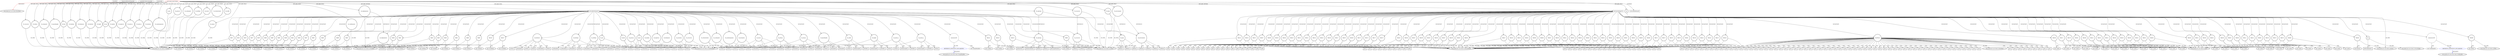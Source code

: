 digraph {
baseInfo[graphId=4504,category="extension_graph",isAnonymous=false,possibleRelation=true]
frameworkRelatedTypesInfo[0="com.google.gwt.core.client.EntryPoint"]
possibleCollaborationsInfo[0="4504~CLIENT_METHOD_DECLARATION-INSTANTIATION-~com.google.gwt.core.client.EntryPoint ~com.google.gwt.event.dom.client.ClickHandler ~false~true",1="4504~CLIENT_METHOD_DECLARATION-INSTANTIATION-~com.google.gwt.core.client.EntryPoint ~com.google.gwt.event.dom.client.ChangeHandler ~false~true"]
locationInfo[projectName="spydon-esiade",filePath="/spydon-esiade/esiade-master/src/net/esiade/client/Esiade.java",contextSignature="Esiade",graphId="4504"]
0[label="net.esiade.client.Esiade",vertexType="ROOT_CLIENT_CLASS_DECLARATION",isFrameworkType=false,color=red]
1[label="com.google.gwt.core.client.EntryPoint",vertexType="FRAMEWORK_INTERFACE_TYPE",isFrameworkType=true,peripheries=2]
2[label="cb_trighypermut",vertexType="FIELD_DECLARATION",isFrameworkType=true,peripheries=2,shape=circle]
3[label="com.google.gwt.user.client.ui.CheckBox",vertexType="FRAMEWORK_CLASS_TYPE",isFrameworkType=true,peripheries=2]
4[label="cb_visiblematrix",vertexType="FIELD_DECLARATION",isFrameworkType=true,peripheries=2,shape=circle]
6[label="lb_crossover",vertexType="FIELD_DECLARATION",isFrameworkType=true,peripheries=2,shape=circle]
7[label="com.google.gwt.user.client.ui.ListBox",vertexType="FRAMEWORK_CLASS_TYPE",isFrameworkType=true,peripheries=2]
8[label="lb_environment",vertexType="FIELD_DECLARATION",isFrameworkType=true,peripheries=2,shape=circle]
10[label="lb_itype",vertexType="FIELD_DECLARATION",isFrameworkType=true,peripheries=2,shape=circle]
12[label="lb_reprtype",vertexType="FIELD_DECLARATION",isFrameworkType=true,peripheries=2,shape=circle]
14[label="run",vertexType="FIELD_DECLARATION",isFrameworkType=true,peripheries=2,shape=circle]
15[label="com.google.gwt.user.client.ui.Button",vertexType="FRAMEWORK_CLASS_TYPE",isFrameworkType=true,peripheries=2]
16[label="tb_chance",vertexType="FIELD_DECLARATION",isFrameworkType=true,peripheries=2,shape=circle]
17[label="com.google.gwt.user.client.ui.TextBox",vertexType="FRAMEWORK_CLASS_TYPE",isFrameworkType=true,peripheries=2]
18[label="tb_crossover",vertexType="FIELD_DECLARATION",isFrameworkType=true,peripheries=2,shape=circle]
20[label="tb_elitism",vertexType="FIELD_DECLARATION",isFrameworkType=true,peripheries=2,shape=circle]
22[label="tb_envepochs",vertexType="FIELD_DECLARATION",isFrameworkType=true,peripheries=2,shape=circle]
24[label="tb_epochlength",vertexType="FIELD_DECLARATION",isFrameworkType=true,peripheries=2,shape=circle]
26[label="tb_food",vertexType="FIELD_DECLARATION",isFrameworkType=true,peripheries=2,shape=circle]
28[label="tb_foodrepr",vertexType="FIELD_DECLARATION",isFrameworkType=true,peripheries=2,shape=circle]
30[label="tb_foodspawn",vertexType="FIELD_DECLARATION",isFrameworkType=true,peripheries=2,shape=circle]
32[label="tb_foodstart",vertexType="FIELD_DECLARATION",isFrameworkType=true,peripheries=2,shape=circle]
34[label="tb_height",vertexType="FIELD_DECLARATION",isFrameworkType=true,peripheries=2,shape=circle]
36[label="tb_ind",vertexType="FIELD_DECLARATION",isFrameworkType=true,peripheries=2,shape=circle]
38[label="tb_lambda",vertexType="FIELD_DECLARATION",isFrameworkType=true,peripheries=2,shape=circle]
40[label="tb_maptrust",vertexType="FIELD_DECLARATION",isFrameworkType=true,peripheries=2,shape=circle]
42[label="tb_matrix_x",vertexType="FIELD_DECLARATION",isFrameworkType=true,peripheries=2,shape=circle]
44[label="tb_matrix_y",vertexType="FIELD_DECLARATION",isFrameworkType=true,peripheries=2,shape=circle]
46[label="tb_mutation",vertexType="FIELD_DECLARATION",isFrameworkType=true,peripheries=2,shape=circle]
48[label="tb_numImmigrants",vertexType="FIELD_DECLARATION",isFrameworkType=true,peripheries=2,shape=circle]
50[label="tb_obs",vertexType="FIELD_DECLARATION",isFrameworkType=true,peripheries=2,shape=circle]
52[label="tb_poisson",vertexType="FIELD_DECLARATION",isFrameworkType=true,peripheries=2,shape=circle]
54[label="tb_scalespeed",vertexType="FIELD_DECLARATION",isFrameworkType=true,peripheries=2,shape=circle]
56[label="tb_selfrepr",vertexType="FIELD_DECLARATION",isFrameworkType=true,peripheries=2,shape=circle]
58[label="tb_starve",vertexType="FIELD_DECLARATION",isFrameworkType=true,peripheries=2,shape=circle]
60[label="tb_velocitycheck",vertexType="FIELD_DECLARATION",isFrameworkType=true,peripheries=2,shape=circle]
62[label="tb_width",vertexType="FIELD_DECLARATION",isFrameworkType=true,peripheries=2,shape=circle]
64[label="void onModuleLoad()",vertexType="OVERRIDING_METHOD_DECLARATION",isFrameworkType=false,shape=box]
178[label="void makeSettingsUI()",vertexType="CLIENT_METHOD_DECLARATION",isFrameworkType=false,shape=box]
180[label="VAR37",vertexType="VARIABLE_EXPRESION",isFrameworkType=true,peripheries=2,shape=circle]
179[label="new TextBox()",vertexType="CONSTRUCTOR_CALL",isFrameworkType=true,peripheries=2]
182[label="tb_ind",vertexType="VARIABLE_EXPRESION",isFrameworkType=true,peripheries=2,shape=circle]
184[label="com.google.gwt.user.client.ui.ValueBoxBase",vertexType="FRAMEWORK_CLASS_TYPE",isFrameworkType=true,peripheries=2]
183[label="setText()",vertexType="INSIDE_CALL",isFrameworkType=true,peripheries=2,shape=box]
186[label="VAR39",vertexType="VARIABLE_EXPRESION",isFrameworkType=true,peripheries=2,shape=circle]
185[label="new TextBox()",vertexType="CONSTRUCTOR_CALL",isFrameworkType=true,peripheries=2]
188[label="tb_food",vertexType="VARIABLE_EXPRESION",isFrameworkType=true,peripheries=2,shape=circle]
189[label="setText()",vertexType="INSIDE_CALL",isFrameworkType=true,peripheries=2,shape=box]
192[label="VAR41",vertexType="VARIABLE_EXPRESION",isFrameworkType=true,peripheries=2,shape=circle]
191[label="new TextBox()",vertexType="CONSTRUCTOR_CALL",isFrameworkType=true,peripheries=2]
194[label="tb_poisson",vertexType="VARIABLE_EXPRESION",isFrameworkType=true,peripheries=2,shape=circle]
195[label="setText()",vertexType="INSIDE_CALL",isFrameworkType=true,peripheries=2,shape=box]
198[label="VAR43",vertexType="VARIABLE_EXPRESION",isFrameworkType=true,peripheries=2,shape=circle]
197[label="new TextBox()",vertexType="CONSTRUCTOR_CALL",isFrameworkType=true,peripheries=2]
200[label="tb_lambda",vertexType="VARIABLE_EXPRESION",isFrameworkType=true,peripheries=2,shape=circle]
201[label="setText()",vertexType="INSIDE_CALL",isFrameworkType=true,peripheries=2,shape=box]
204[label="VAR45",vertexType="VARIABLE_EXPRESION",isFrameworkType=true,peripheries=2,shape=circle]
203[label="new TextBox()",vertexType="CONSTRUCTOR_CALL",isFrameworkType=true,peripheries=2]
206[label="tb_foodspawn",vertexType="VARIABLE_EXPRESION",isFrameworkType=true,peripheries=2,shape=circle]
207[label="setText()",vertexType="INSIDE_CALL",isFrameworkType=true,peripheries=2,shape=box]
210[label="VAR47",vertexType="VARIABLE_EXPRESION",isFrameworkType=true,peripheries=2,shape=circle]
209[label="new TextBox()",vertexType="CONSTRUCTOR_CALL",isFrameworkType=true,peripheries=2]
212[label="tb_foodstart",vertexType="VARIABLE_EXPRESION",isFrameworkType=true,peripheries=2,shape=circle]
213[label="setText()",vertexType="INSIDE_CALL",isFrameworkType=true,peripheries=2,shape=box]
216[label="VAR49",vertexType="VARIABLE_EXPRESION",isFrameworkType=true,peripheries=2,shape=circle]
215[label="new TextBox()",vertexType="CONSTRUCTOR_CALL",isFrameworkType=true,peripheries=2]
218[label="tb_foodrepr",vertexType="VARIABLE_EXPRESION",isFrameworkType=true,peripheries=2,shape=circle]
219[label="setText()",vertexType="INSIDE_CALL",isFrameworkType=true,peripheries=2,shape=box]
222[label="VAR51",vertexType="VARIABLE_EXPRESION",isFrameworkType=true,peripheries=2,shape=circle]
221[label="new TextBox()",vertexType="CONSTRUCTOR_CALL",isFrameworkType=true,peripheries=2]
224[label="tb_selfrepr",vertexType="VARIABLE_EXPRESION",isFrameworkType=true,peripheries=2,shape=circle]
225[label="setText()",vertexType="INSIDE_CALL",isFrameworkType=true,peripheries=2,shape=box]
228[label="VAR53",vertexType="VARIABLE_EXPRESION",isFrameworkType=true,peripheries=2,shape=circle]
227[label="new TextBox()",vertexType="CONSTRUCTOR_CALL",isFrameworkType=true,peripheries=2]
230[label="tb_obs",vertexType="VARIABLE_EXPRESION",isFrameworkType=true,peripheries=2,shape=circle]
231[label="setText()",vertexType="INSIDE_CALL",isFrameworkType=true,peripheries=2,shape=box]
234[label="setReadOnly()",vertexType="INSIDE_CALL",isFrameworkType=true,peripheries=2,shape=box]
236[label="setEnabled()",vertexType="INSIDE_CALL",isFrameworkType=true,peripheries=2,shape=box]
238[label="VAR57",vertexType="VARIABLE_EXPRESION",isFrameworkType=true,peripheries=2,shape=circle]
237[label="new TextBox()",vertexType="CONSTRUCTOR_CALL",isFrameworkType=true,peripheries=2]
240[label="tb_mutation",vertexType="VARIABLE_EXPRESION",isFrameworkType=true,peripheries=2,shape=circle]
241[label="setText()",vertexType="INSIDE_CALL",isFrameworkType=true,peripheries=2,shape=box]
244[label="VAR59",vertexType="VARIABLE_EXPRESION",isFrameworkType=true,peripheries=2,shape=circle]
243[label="new TextBox()",vertexType="CONSTRUCTOR_CALL",isFrameworkType=true,peripheries=2]
246[label="tb_crossover",vertexType="VARIABLE_EXPRESION",isFrameworkType=true,peripheries=2,shape=circle]
247[label="setText()",vertexType="INSIDE_CALL",isFrameworkType=true,peripheries=2,shape=box]
250[label="VAR61",vertexType="VARIABLE_EXPRESION",isFrameworkType=true,peripheries=2,shape=circle]
249[label="new TextBox()",vertexType="CONSTRUCTOR_CALL",isFrameworkType=true,peripheries=2]
252[label="tb_maptrust",vertexType="VARIABLE_EXPRESION",isFrameworkType=true,peripheries=2,shape=circle]
253[label="setText()",vertexType="INSIDE_CALL",isFrameworkType=true,peripheries=2,shape=box]
256[label="VAR63",vertexType="VARIABLE_EXPRESION",isFrameworkType=true,peripheries=2,shape=circle]
255[label="new TextBox()",vertexType="CONSTRUCTOR_CALL",isFrameworkType=true,peripheries=2]
258[label="tb_velocitycheck",vertexType="VARIABLE_EXPRESION",isFrameworkType=true,peripheries=2,shape=circle]
259[label="setText()",vertexType="INSIDE_CALL",isFrameworkType=true,peripheries=2,shape=box]
262[label="VAR65",vertexType="VARIABLE_EXPRESION",isFrameworkType=true,peripheries=2,shape=circle]
261[label="new TextBox()",vertexType="CONSTRUCTOR_CALL",isFrameworkType=true,peripheries=2]
264[label="tb_scalespeed",vertexType="VARIABLE_EXPRESION",isFrameworkType=true,peripheries=2,shape=circle]
265[label="setText()",vertexType="INSIDE_CALL",isFrameworkType=true,peripheries=2,shape=box]
268[label="VAR67",vertexType="VARIABLE_EXPRESION",isFrameworkType=true,peripheries=2,shape=circle]
267[label="new TextBox()",vertexType="CONSTRUCTOR_CALL",isFrameworkType=true,peripheries=2]
270[label="tb_starve",vertexType="VARIABLE_EXPRESION",isFrameworkType=true,peripheries=2,shape=circle]
271[label="setText()",vertexType="INSIDE_CALL",isFrameworkType=true,peripheries=2,shape=box]
274[label="VAR69",vertexType="VARIABLE_EXPRESION",isFrameworkType=true,peripheries=2,shape=circle]
273[label="new TextBox()",vertexType="CONSTRUCTOR_CALL",isFrameworkType=true,peripheries=2]
276[label="tb_elitism",vertexType="VARIABLE_EXPRESION",isFrameworkType=true,peripheries=2,shape=circle]
277[label="setText()",vertexType="INSIDE_CALL",isFrameworkType=true,peripheries=2,shape=box]
280[label="VAR71",vertexType="VARIABLE_EXPRESION",isFrameworkType=true,peripheries=2,shape=circle]
279[label="new TextBox()",vertexType="CONSTRUCTOR_CALL",isFrameworkType=true,peripheries=2]
282[label="tb_chance",vertexType="VARIABLE_EXPRESION",isFrameworkType=true,peripheries=2,shape=circle]
283[label="setText()",vertexType="INSIDE_CALL",isFrameworkType=true,peripheries=2,shape=box]
286[label="VAR73",vertexType="VARIABLE_EXPRESION",isFrameworkType=true,peripheries=2,shape=circle]
285[label="new TextBox()",vertexType="CONSTRUCTOR_CALL",isFrameworkType=true,peripheries=2]
288[label="tb_epochlength",vertexType="VARIABLE_EXPRESION",isFrameworkType=true,peripheries=2,shape=circle]
289[label="setText()",vertexType="INSIDE_CALL",isFrameworkType=true,peripheries=2,shape=box]
292[label="VAR75",vertexType="VARIABLE_EXPRESION",isFrameworkType=true,peripheries=2,shape=circle]
291[label="new TextBox()",vertexType="CONSTRUCTOR_CALL",isFrameworkType=true,peripheries=2]
294[label="tb_numImmigrants",vertexType="VARIABLE_EXPRESION",isFrameworkType=true,peripheries=2,shape=circle]
295[label="setText()",vertexType="INSIDE_CALL",isFrameworkType=true,peripheries=2,shape=box]
298[label="VAR77",vertexType="VARIABLE_EXPRESION",isFrameworkType=true,peripheries=2,shape=circle]
297[label="new TextBox()",vertexType="CONSTRUCTOR_CALL",isFrameworkType=true,peripheries=2]
300[label="tb_envepochs",vertexType="VARIABLE_EXPRESION",isFrameworkType=true,peripheries=2,shape=circle]
301[label="setText()",vertexType="INSIDE_CALL",isFrameworkType=true,peripheries=2,shape=box]
304[label="VAR79",vertexType="VARIABLE_EXPRESION",isFrameworkType=true,peripheries=2,shape=circle]
303[label="new TextBox()",vertexType="CONSTRUCTOR_CALL",isFrameworkType=true,peripheries=2]
306[label="tb_width",vertexType="VARIABLE_EXPRESION",isFrameworkType=true,peripheries=2,shape=circle]
307[label="setText()",vertexType="INSIDE_CALL",isFrameworkType=true,peripheries=2,shape=box]
310[label="setMaxLength()",vertexType="INSIDE_CALL",isFrameworkType=true,peripheries=2,shape=box]
312[label="setWidth()",vertexType="INSIDE_CALL",isFrameworkType=true,peripheries=2,shape=box]
314[label="VAR83",vertexType="VARIABLE_EXPRESION",isFrameworkType=true,peripheries=2,shape=circle]
313[label="new TextBox()",vertexType="CONSTRUCTOR_CALL",isFrameworkType=true,peripheries=2]
316[label="tb_height",vertexType="VARIABLE_EXPRESION",isFrameworkType=true,peripheries=2,shape=circle]
317[label="setText()",vertexType="INSIDE_CALL",isFrameworkType=true,peripheries=2,shape=box]
320[label="setMaxLength()",vertexType="INSIDE_CALL",isFrameworkType=true,peripheries=2,shape=box]
322[label="setWidth()",vertexType="INSIDE_CALL",isFrameworkType=true,peripheries=2,shape=box]
324[label="VAR87",vertexType="VARIABLE_EXPRESION",isFrameworkType=true,peripheries=2,shape=circle]
323[label="new TextBox()",vertexType="CONSTRUCTOR_CALL",isFrameworkType=true,peripheries=2]
326[label="tb_matrix_x",vertexType="VARIABLE_EXPRESION",isFrameworkType=true,peripheries=2,shape=circle]
327[label="setText()",vertexType="INSIDE_CALL",isFrameworkType=true,peripheries=2,shape=box]
330[label="setMaxLength()",vertexType="INSIDE_CALL",isFrameworkType=true,peripheries=2,shape=box]
332[label="setWidth()",vertexType="INSIDE_CALL",isFrameworkType=true,peripheries=2,shape=box]
334[label="VAR91",vertexType="VARIABLE_EXPRESION",isFrameworkType=true,peripheries=2,shape=circle]
333[label="new TextBox()",vertexType="CONSTRUCTOR_CALL",isFrameworkType=true,peripheries=2]
336[label="tb_matrix_y",vertexType="VARIABLE_EXPRESION",isFrameworkType=true,peripheries=2,shape=circle]
337[label="setText()",vertexType="INSIDE_CALL",isFrameworkType=true,peripheries=2,shape=box]
340[label="setMaxLength()",vertexType="INSIDE_CALL",isFrameworkType=true,peripheries=2,shape=box]
342[label="setWidth()",vertexType="INSIDE_CALL",isFrameworkType=true,peripheries=2,shape=box]
344[label="VAR95",vertexType="VARIABLE_EXPRESION",isFrameworkType=true,peripheries=2,shape=circle]
343[label="new ListBox()",vertexType="CONSTRUCTOR_CALL",isFrameworkType=true,peripheries=2]
346[label="lb_reprtype",vertexType="VARIABLE_EXPRESION",isFrameworkType=true,peripheries=2,shape=circle]
347[label="addItem()",vertexType="INSIDE_CALL",isFrameworkType=true,peripheries=2,shape=box]
350[label="addItem()",vertexType="INSIDE_CALL",isFrameworkType=true,peripheries=2,shape=box]
352[label="addChangeHandler()",vertexType="INSIDE_CALL",isFrameworkType=true,peripheries=2,shape=box]
354[label="anonymous99",vertexType="VARIABLE_EXPRESION",isFrameworkType=false,shape=circle]
355[label="REFERENCE_ANONYMOUS_DECLARATION",vertexType="REFERENCE_ANONYMOUS_DECLARATION",isFrameworkType=false,color=blue]
356[label="com.google.gwt.event.dom.client.ChangeHandler",vertexType="FRAMEWORK_INTERFACE_TYPE",isFrameworkType=true,peripheries=2]
353[label="new ChangeHandler()",vertexType="CONSTRUCTOR_CALL",isFrameworkType=false]
358[label="getItemText()",vertexType="INSIDE_CALL",isFrameworkType=true,peripheries=2,shape=box]
360[label="getSelectedIndex()",vertexType="INSIDE_CALL",isFrameworkType=true,peripheries=2,shape=box]
362[label="setEnabled()",vertexType="INSIDE_CALL",isFrameworkType=true,peripheries=2,shape=box]
364[label="setEnabled()",vertexType="INSIDE_CALL",isFrameworkType=true,peripheries=2,shape=box]
366[label="setEnabled()",vertexType="INSIDE_CALL",isFrameworkType=true,peripheries=2,shape=box]
368[label="setEnabled()",vertexType="INSIDE_CALL",isFrameworkType=true,peripheries=2,shape=box]
369[label="cb_trighypermut",vertexType="VARIABLE_EXPRESION",isFrameworkType=true,peripheries=2,shape=circle]
370[label="setEnabled()",vertexType="INSIDE_CALL",isFrameworkType=true,peripheries=2,shape=box]
373[label="setText()",vertexType="INSIDE_CALL",isFrameworkType=true,peripheries=2,shape=box]
375[label="setEnabled()",vertexType="INSIDE_CALL",isFrameworkType=true,peripheries=2,shape=box]
377[label="setEnabled()",vertexType="INSIDE_CALL",isFrameworkType=true,peripheries=2,shape=box]
379[label="setEnabled()",vertexType="INSIDE_CALL",isFrameworkType=true,peripheries=2,shape=box]
381[label="setEnabled()",vertexType="INSIDE_CALL",isFrameworkType=true,peripheries=2,shape=box]
383[label="setEnabled()",vertexType="INSIDE_CALL",isFrameworkType=true,peripheries=2,shape=box]
385[label="setEnabled()",vertexType="INSIDE_CALL",isFrameworkType=true,peripheries=2,shape=box]
387[label="setEnabled()",vertexType="INSIDE_CALL",isFrameworkType=true,peripheries=2,shape=box]
389[label="setEnabled()",vertexType="INSIDE_CALL",isFrameworkType=true,peripheries=2,shape=box]
391[label="setEnabled()",vertexType="INSIDE_CALL",isFrameworkType=true,peripheries=2,shape=box]
393[label="setEnabled()",vertexType="INSIDE_CALL",isFrameworkType=true,peripheries=2,shape=box]
395[label="setText()",vertexType="INSIDE_CALL",isFrameworkType=true,peripheries=2,shape=box]
397[label="setEnabled()",vertexType="INSIDE_CALL",isFrameworkType=true,peripheries=2,shape=box]
399[label="setEnabled()",vertexType="INSIDE_CALL",isFrameworkType=true,peripheries=2,shape=box]
401[label="setEnabled()",vertexType="INSIDE_CALL",isFrameworkType=true,peripheries=2,shape=box]
403[label="setEnabled()",vertexType="INSIDE_CALL",isFrameworkType=true,peripheries=2,shape=box]
405[label="setText()",vertexType="INSIDE_CALL",isFrameworkType=true,peripheries=2,shape=box]
407[label="VAR124",vertexType="VARIABLE_EXPRESION",isFrameworkType=true,peripheries=2,shape=circle]
406[label="new ListBox()",vertexType="CONSTRUCTOR_CALL",isFrameworkType=true,peripheries=2]
409[label="lb_itype",vertexType="VARIABLE_EXPRESION",isFrameworkType=true,peripheries=2,shape=circle]
410[label="addItem()",vertexType="INSIDE_CALL",isFrameworkType=true,peripheries=2,shape=box]
413[label="addItem()",vertexType="INSIDE_CALL",isFrameworkType=true,peripheries=2,shape=box]
415[label="addItem()",vertexType="INSIDE_CALL",isFrameworkType=true,peripheries=2,shape=box]
417[label="VAR128",vertexType="VARIABLE_EXPRESION",isFrameworkType=true,peripheries=2,shape=circle]
416[label="new ListBox()",vertexType="CONSTRUCTOR_CALL",isFrameworkType=true,peripheries=2]
419[label="lb_crossover",vertexType="VARIABLE_EXPRESION",isFrameworkType=true,peripheries=2,shape=circle]
420[label="addItem()",vertexType="INSIDE_CALL",isFrameworkType=true,peripheries=2,shape=box]
423[label="addItem()",vertexType="INSIDE_CALL",isFrameworkType=true,peripheries=2,shape=box]
425[label="addItem()",vertexType="INSIDE_CALL",isFrameworkType=true,peripheries=2,shape=box]
427[label="VAR132",vertexType="VARIABLE_EXPRESION",isFrameworkType=true,peripheries=2,shape=circle]
426[label="new ListBox()",vertexType="CONSTRUCTOR_CALL",isFrameworkType=true,peripheries=2]
429[label="lb_environment",vertexType="VARIABLE_EXPRESION",isFrameworkType=true,peripheries=2,shape=circle]
430[label="addItem()",vertexType="INSIDE_CALL",isFrameworkType=true,peripheries=2,shape=box]
433[label="addItem()",vertexType="INSIDE_CALL",isFrameworkType=true,peripheries=2,shape=box]
435[label="addItem()",vertexType="INSIDE_CALL",isFrameworkType=true,peripheries=2,shape=box]
437[label="addItem()",vertexType="INSIDE_CALL",isFrameworkType=true,peripheries=2,shape=box]
439[label="VAR137",vertexType="VARIABLE_EXPRESION",isFrameworkType=true,peripheries=2,shape=circle]
438[label="new CheckBox()",vertexType="CONSTRUCTOR_CALL",isFrameworkType=true,peripheries=2]
442[label="VAR138",vertexType="VARIABLE_EXPRESION",isFrameworkType=true,peripheries=2,shape=circle]
441[label="new CheckBox()",vertexType="CONSTRUCTOR_CALL",isFrameworkType=true,peripheries=2]
444[label="void drawSettingsUI()",vertexType="CLIENT_METHOD_DECLARATION",isFrameworkType=false,shape=box]
445[label="VAR139",vertexType="VARIABLE_EXPRESION",isFrameworkType=true,peripheries=2,shape=circle]
447[label="com.google.gwt.user.client.ui.AbsolutePanel",vertexType="FRAMEWORK_CLASS_TYPE",isFrameworkType=true,peripheries=2]
446[label="add()",vertexType="INSIDE_CALL",isFrameworkType=true,peripheries=2,shape=box]
448[label="RootPanel",vertexType="VARIABLE_EXPRESION",isFrameworkType=true,peripheries=2,shape=circle]
450[label="com.google.gwt.user.client.ui.RootPanel",vertexType="FRAMEWORK_CLASS_TYPE",isFrameworkType=true,peripheries=2]
449[label="get()",vertexType="INSIDE_CALL",isFrameworkType=true,peripheries=2,shape=box]
452[label="VAR141",vertexType="VARIABLE_EXPRESION",isFrameworkType=true,peripheries=2,shape=circle]
453[label="com.google.gwt.user.client.ui.Label",vertexType="FRAMEWORK_CLASS_TYPE",isFrameworkType=true,peripheries=2]
451[label="new Label()",vertexType="CONSTRUCTOR_CALL",isFrameworkType=true,peripheries=2]
454[label="VAR142",vertexType="VARIABLE_EXPRESION",isFrameworkType=true,peripheries=2,shape=circle]
455[label="add()",vertexType="INSIDE_CALL",isFrameworkType=true,peripheries=2,shape=box]
458[label="get()",vertexType="INSIDE_CALL",isFrameworkType=true,peripheries=2,shape=box]
459[label="VAR144",vertexType="VARIABLE_EXPRESION",isFrameworkType=true,peripheries=2,shape=circle]
460[label="add()",vertexType="INSIDE_CALL",isFrameworkType=true,peripheries=2,shape=box]
463[label="get()",vertexType="INSIDE_CALL",isFrameworkType=true,peripheries=2,shape=box]
465[label="VAR146",vertexType="VARIABLE_EXPRESION",isFrameworkType=true,peripheries=2,shape=circle]
464[label="new Label()",vertexType="CONSTRUCTOR_CALL",isFrameworkType=true,peripheries=2]
467[label="VAR147",vertexType="VARIABLE_EXPRESION",isFrameworkType=true,peripheries=2,shape=circle]
468[label="add()",vertexType="INSIDE_CALL",isFrameworkType=true,peripheries=2,shape=box]
471[label="get()",vertexType="INSIDE_CALL",isFrameworkType=true,peripheries=2,shape=box]
472[label="VAR149",vertexType="VARIABLE_EXPRESION",isFrameworkType=true,peripheries=2,shape=circle]
473[label="add()",vertexType="INSIDE_CALL",isFrameworkType=true,peripheries=2,shape=box]
476[label="get()",vertexType="INSIDE_CALL",isFrameworkType=true,peripheries=2,shape=box]
478[label="VAR151",vertexType="VARIABLE_EXPRESION",isFrameworkType=true,peripheries=2,shape=circle]
477[label="new Label()",vertexType="CONSTRUCTOR_CALL",isFrameworkType=true,peripheries=2]
480[label="VAR152",vertexType="VARIABLE_EXPRESION",isFrameworkType=true,peripheries=2,shape=circle]
481[label="add()",vertexType="INSIDE_CALL",isFrameworkType=true,peripheries=2,shape=box]
484[label="get()",vertexType="INSIDE_CALL",isFrameworkType=true,peripheries=2,shape=box]
485[label="VAR154",vertexType="VARIABLE_EXPRESION",isFrameworkType=true,peripheries=2,shape=circle]
486[label="add()",vertexType="INSIDE_CALL",isFrameworkType=true,peripheries=2,shape=box]
489[label="get()",vertexType="INSIDE_CALL",isFrameworkType=true,peripheries=2,shape=box]
491[label="VAR156",vertexType="VARIABLE_EXPRESION",isFrameworkType=true,peripheries=2,shape=circle]
490[label="new Label()",vertexType="CONSTRUCTOR_CALL",isFrameworkType=true,peripheries=2]
493[label="VAR157",vertexType="VARIABLE_EXPRESION",isFrameworkType=true,peripheries=2,shape=circle]
494[label="add()",vertexType="INSIDE_CALL",isFrameworkType=true,peripheries=2,shape=box]
497[label="get()",vertexType="INSIDE_CALL",isFrameworkType=true,peripheries=2,shape=box]
498[label="VAR159",vertexType="VARIABLE_EXPRESION",isFrameworkType=true,peripheries=2,shape=circle]
499[label="add()",vertexType="INSIDE_CALL",isFrameworkType=true,peripheries=2,shape=box]
502[label="get()",vertexType="INSIDE_CALL",isFrameworkType=true,peripheries=2,shape=box]
504[label="VAR161",vertexType="VARIABLE_EXPRESION",isFrameworkType=true,peripheries=2,shape=circle]
503[label="new Label()",vertexType="CONSTRUCTOR_CALL",isFrameworkType=true,peripheries=2]
506[label="VAR162",vertexType="VARIABLE_EXPRESION",isFrameworkType=true,peripheries=2,shape=circle]
507[label="add()",vertexType="INSIDE_CALL",isFrameworkType=true,peripheries=2,shape=box]
510[label="get()",vertexType="INSIDE_CALL",isFrameworkType=true,peripheries=2,shape=box]
511[label="VAR164",vertexType="VARIABLE_EXPRESION",isFrameworkType=true,peripheries=2,shape=circle]
512[label="add()",vertexType="INSIDE_CALL",isFrameworkType=true,peripheries=2,shape=box]
515[label="get()",vertexType="INSIDE_CALL",isFrameworkType=true,peripheries=2,shape=box]
517[label="VAR166",vertexType="VARIABLE_EXPRESION",isFrameworkType=true,peripheries=2,shape=circle]
516[label="new Label()",vertexType="CONSTRUCTOR_CALL",isFrameworkType=true,peripheries=2]
519[label="VAR167",vertexType="VARIABLE_EXPRESION",isFrameworkType=true,peripheries=2,shape=circle]
520[label="add()",vertexType="INSIDE_CALL",isFrameworkType=true,peripheries=2,shape=box]
523[label="get()",vertexType="INSIDE_CALL",isFrameworkType=true,peripheries=2,shape=box]
524[label="VAR169",vertexType="VARIABLE_EXPRESION",isFrameworkType=true,peripheries=2,shape=circle]
525[label="add()",vertexType="INSIDE_CALL",isFrameworkType=true,peripheries=2,shape=box]
528[label="get()",vertexType="INSIDE_CALL",isFrameworkType=true,peripheries=2,shape=box]
530[label="VAR171",vertexType="VARIABLE_EXPRESION",isFrameworkType=true,peripheries=2,shape=circle]
529[label="new Label()",vertexType="CONSTRUCTOR_CALL",isFrameworkType=true,peripheries=2]
532[label="VAR172",vertexType="VARIABLE_EXPRESION",isFrameworkType=true,peripheries=2,shape=circle]
533[label="add()",vertexType="INSIDE_CALL",isFrameworkType=true,peripheries=2,shape=box]
536[label="get()",vertexType="INSIDE_CALL",isFrameworkType=true,peripheries=2,shape=box]
537[label="VAR174",vertexType="VARIABLE_EXPRESION",isFrameworkType=true,peripheries=2,shape=circle]
538[label="add()",vertexType="INSIDE_CALL",isFrameworkType=true,peripheries=2,shape=box]
541[label="get()",vertexType="INSIDE_CALL",isFrameworkType=true,peripheries=2,shape=box]
543[label="VAR176",vertexType="VARIABLE_EXPRESION",isFrameworkType=true,peripheries=2,shape=circle]
542[label="new Label()",vertexType="CONSTRUCTOR_CALL",isFrameworkType=true,peripheries=2]
545[label="VAR177",vertexType="VARIABLE_EXPRESION",isFrameworkType=true,peripheries=2,shape=circle]
546[label="add()",vertexType="INSIDE_CALL",isFrameworkType=true,peripheries=2,shape=box]
549[label="get()",vertexType="INSIDE_CALL",isFrameworkType=true,peripheries=2,shape=box]
550[label="VAR179",vertexType="VARIABLE_EXPRESION",isFrameworkType=true,peripheries=2,shape=circle]
551[label="add()",vertexType="INSIDE_CALL",isFrameworkType=true,peripheries=2,shape=box]
554[label="get()",vertexType="INSIDE_CALL",isFrameworkType=true,peripheries=2,shape=box]
556[label="VAR181",vertexType="VARIABLE_EXPRESION",isFrameworkType=true,peripheries=2,shape=circle]
555[label="new Label()",vertexType="CONSTRUCTOR_CALL",isFrameworkType=true,peripheries=2]
558[label="VAR182",vertexType="VARIABLE_EXPRESION",isFrameworkType=true,peripheries=2,shape=circle]
559[label="add()",vertexType="INSIDE_CALL",isFrameworkType=true,peripheries=2,shape=box]
562[label="get()",vertexType="INSIDE_CALL",isFrameworkType=true,peripheries=2,shape=box]
563[label="VAR184",vertexType="VARIABLE_EXPRESION",isFrameworkType=true,peripheries=2,shape=circle]
564[label="add()",vertexType="INSIDE_CALL",isFrameworkType=true,peripheries=2,shape=box]
567[label="get()",vertexType="INSIDE_CALL",isFrameworkType=true,peripheries=2,shape=box]
569[label="VAR186",vertexType="VARIABLE_EXPRESION",isFrameworkType=true,peripheries=2,shape=circle]
568[label="new Label()",vertexType="CONSTRUCTOR_CALL",isFrameworkType=true,peripheries=2]
571[label="VAR187",vertexType="VARIABLE_EXPRESION",isFrameworkType=true,peripheries=2,shape=circle]
572[label="add()",vertexType="INSIDE_CALL",isFrameworkType=true,peripheries=2,shape=box]
575[label="get()",vertexType="INSIDE_CALL",isFrameworkType=true,peripheries=2,shape=box]
576[label="VAR189",vertexType="VARIABLE_EXPRESION",isFrameworkType=true,peripheries=2,shape=circle]
577[label="add()",vertexType="INSIDE_CALL",isFrameworkType=true,peripheries=2,shape=box]
580[label="get()",vertexType="INSIDE_CALL",isFrameworkType=true,peripheries=2,shape=box]
582[label="VAR191",vertexType="VARIABLE_EXPRESION",isFrameworkType=true,peripheries=2,shape=circle]
581[label="new Label()",vertexType="CONSTRUCTOR_CALL",isFrameworkType=true,peripheries=2]
584[label="VAR192",vertexType="VARIABLE_EXPRESION",isFrameworkType=true,peripheries=2,shape=circle]
585[label="add()",vertexType="INSIDE_CALL",isFrameworkType=true,peripheries=2,shape=box]
588[label="get()",vertexType="INSIDE_CALL",isFrameworkType=true,peripheries=2,shape=box]
589[label="VAR194",vertexType="VARIABLE_EXPRESION",isFrameworkType=true,peripheries=2,shape=circle]
590[label="add()",vertexType="INSIDE_CALL",isFrameworkType=true,peripheries=2,shape=box]
593[label="get()",vertexType="INSIDE_CALL",isFrameworkType=true,peripheries=2,shape=box]
595[label="VAR196",vertexType="VARIABLE_EXPRESION",isFrameworkType=true,peripheries=2,shape=circle]
594[label="new Label()",vertexType="CONSTRUCTOR_CALL",isFrameworkType=true,peripheries=2]
597[label="VAR197",vertexType="VARIABLE_EXPRESION",isFrameworkType=true,peripheries=2,shape=circle]
598[label="add()",vertexType="INSIDE_CALL",isFrameworkType=true,peripheries=2,shape=box]
601[label="get()",vertexType="INSIDE_CALL",isFrameworkType=true,peripheries=2,shape=box]
602[label="VAR199",vertexType="VARIABLE_EXPRESION",isFrameworkType=true,peripheries=2,shape=circle]
603[label="add()",vertexType="INSIDE_CALL",isFrameworkType=true,peripheries=2,shape=box]
606[label="get()",vertexType="INSIDE_CALL",isFrameworkType=true,peripheries=2,shape=box]
608[label="VAR201",vertexType="VARIABLE_EXPRESION",isFrameworkType=true,peripheries=2,shape=circle]
607[label="new Label()",vertexType="CONSTRUCTOR_CALL",isFrameworkType=true,peripheries=2]
610[label="VAR202",vertexType="VARIABLE_EXPRESION",isFrameworkType=true,peripheries=2,shape=circle]
611[label="add()",vertexType="INSIDE_CALL",isFrameworkType=true,peripheries=2,shape=box]
614[label="get()",vertexType="INSIDE_CALL",isFrameworkType=true,peripheries=2,shape=box]
615[label="VAR204",vertexType="VARIABLE_EXPRESION",isFrameworkType=true,peripheries=2,shape=circle]
616[label="add()",vertexType="INSIDE_CALL",isFrameworkType=true,peripheries=2,shape=box]
619[label="get()",vertexType="INSIDE_CALL",isFrameworkType=true,peripheries=2,shape=box]
621[label="VAR206",vertexType="VARIABLE_EXPRESION",isFrameworkType=true,peripheries=2,shape=circle]
620[label="new Label()",vertexType="CONSTRUCTOR_CALL",isFrameworkType=true,peripheries=2]
623[label="VAR207",vertexType="VARIABLE_EXPRESION",isFrameworkType=true,peripheries=2,shape=circle]
624[label="add()",vertexType="INSIDE_CALL",isFrameworkType=true,peripheries=2,shape=box]
627[label="get()",vertexType="INSIDE_CALL",isFrameworkType=true,peripheries=2,shape=box]
628[label="VAR209",vertexType="VARIABLE_EXPRESION",isFrameworkType=true,peripheries=2,shape=circle]
629[label="add()",vertexType="INSIDE_CALL",isFrameworkType=true,peripheries=2,shape=box]
632[label="get()",vertexType="INSIDE_CALL",isFrameworkType=true,peripheries=2,shape=box]
634[label="VAR211",vertexType="VARIABLE_EXPRESION",isFrameworkType=true,peripheries=2,shape=circle]
633[label="new Label()",vertexType="CONSTRUCTOR_CALL",isFrameworkType=true,peripheries=2]
636[label="VAR212",vertexType="VARIABLE_EXPRESION",isFrameworkType=true,peripheries=2,shape=circle]
637[label="add()",vertexType="INSIDE_CALL",isFrameworkType=true,peripheries=2,shape=box]
640[label="get()",vertexType="INSIDE_CALL",isFrameworkType=true,peripheries=2,shape=box]
641[label="VAR214",vertexType="VARIABLE_EXPRESION",isFrameworkType=true,peripheries=2,shape=circle]
642[label="add()",vertexType="INSIDE_CALL",isFrameworkType=true,peripheries=2,shape=box]
645[label="get()",vertexType="INSIDE_CALL",isFrameworkType=true,peripheries=2,shape=box]
647[label="VAR216",vertexType="VARIABLE_EXPRESION",isFrameworkType=true,peripheries=2,shape=circle]
646[label="new Label()",vertexType="CONSTRUCTOR_CALL",isFrameworkType=true,peripheries=2]
649[label="VAR217",vertexType="VARIABLE_EXPRESION",isFrameworkType=true,peripheries=2,shape=circle]
650[label="add()",vertexType="INSIDE_CALL",isFrameworkType=true,peripheries=2,shape=box]
653[label="get()",vertexType="INSIDE_CALL",isFrameworkType=true,peripheries=2,shape=box]
654[label="VAR219",vertexType="VARIABLE_EXPRESION",isFrameworkType=true,peripheries=2,shape=circle]
655[label="add()",vertexType="INSIDE_CALL",isFrameworkType=true,peripheries=2,shape=box]
658[label="get()",vertexType="INSIDE_CALL",isFrameworkType=true,peripheries=2,shape=box]
660[label="VAR221",vertexType="VARIABLE_EXPRESION",isFrameworkType=true,peripheries=2,shape=circle]
659[label="new Label()",vertexType="CONSTRUCTOR_CALL",isFrameworkType=true,peripheries=2]
662[label="VAR222",vertexType="VARIABLE_EXPRESION",isFrameworkType=true,peripheries=2,shape=circle]
663[label="add()",vertexType="INSIDE_CALL",isFrameworkType=true,peripheries=2,shape=box]
666[label="get()",vertexType="INSIDE_CALL",isFrameworkType=true,peripheries=2,shape=box]
667[label="VAR224",vertexType="VARIABLE_EXPRESION",isFrameworkType=true,peripheries=2,shape=circle]
668[label="add()",vertexType="INSIDE_CALL",isFrameworkType=true,peripheries=2,shape=box]
671[label="get()",vertexType="INSIDE_CALL",isFrameworkType=true,peripheries=2,shape=box]
673[label="VAR226",vertexType="VARIABLE_EXPRESION",isFrameworkType=true,peripheries=2,shape=circle]
672[label="new Label()",vertexType="CONSTRUCTOR_CALL",isFrameworkType=true,peripheries=2]
675[label="VAR227",vertexType="VARIABLE_EXPRESION",isFrameworkType=true,peripheries=2,shape=circle]
676[label="add()",vertexType="INSIDE_CALL",isFrameworkType=true,peripheries=2,shape=box]
679[label="get()",vertexType="INSIDE_CALL",isFrameworkType=true,peripheries=2,shape=box]
680[label="VAR229",vertexType="VARIABLE_EXPRESION",isFrameworkType=true,peripheries=2,shape=circle]
681[label="add()",vertexType="INSIDE_CALL",isFrameworkType=true,peripheries=2,shape=box]
684[label="get()",vertexType="INSIDE_CALL",isFrameworkType=true,peripheries=2,shape=box]
686[label="VAR231",vertexType="VARIABLE_EXPRESION",isFrameworkType=true,peripheries=2,shape=circle]
685[label="new Label()",vertexType="CONSTRUCTOR_CALL",isFrameworkType=true,peripheries=2]
688[label="VAR232",vertexType="VARIABLE_EXPRESION",isFrameworkType=true,peripheries=2,shape=circle]
689[label="add()",vertexType="INSIDE_CALL",isFrameworkType=true,peripheries=2,shape=box]
692[label="get()",vertexType="INSIDE_CALL",isFrameworkType=true,peripheries=2,shape=box]
693[label="VAR234",vertexType="VARIABLE_EXPRESION",isFrameworkType=true,peripheries=2,shape=circle]
694[label="add()",vertexType="INSIDE_CALL",isFrameworkType=true,peripheries=2,shape=box]
697[label="get()",vertexType="INSIDE_CALL",isFrameworkType=true,peripheries=2,shape=box]
699[label="VAR236",vertexType="VARIABLE_EXPRESION",isFrameworkType=true,peripheries=2,shape=circle]
698[label="new Label()",vertexType="CONSTRUCTOR_CALL",isFrameworkType=true,peripheries=2]
701[label="VAR237",vertexType="VARIABLE_EXPRESION",isFrameworkType=true,peripheries=2,shape=circle]
702[label="add()",vertexType="INSIDE_CALL",isFrameworkType=true,peripheries=2,shape=box]
705[label="get()",vertexType="INSIDE_CALL",isFrameworkType=true,peripheries=2,shape=box]
706[label="VAR239",vertexType="VARIABLE_EXPRESION",isFrameworkType=true,peripheries=2,shape=circle]
707[label="add()",vertexType="INSIDE_CALL",isFrameworkType=true,peripheries=2,shape=box]
710[label="get()",vertexType="INSIDE_CALL",isFrameworkType=true,peripheries=2,shape=box]
711[label="VAR241",vertexType="VARIABLE_EXPRESION",isFrameworkType=true,peripheries=2,shape=circle]
712[label="add()",vertexType="INSIDE_CALL",isFrameworkType=true,peripheries=2,shape=box]
715[label="get()",vertexType="INSIDE_CALL",isFrameworkType=true,peripheries=2,shape=box]
717[label="VAR243",vertexType="VARIABLE_EXPRESION",isFrameworkType=true,peripheries=2,shape=circle]
716[label="new Label()",vertexType="CONSTRUCTOR_CALL",isFrameworkType=true,peripheries=2]
719[label="VAR244",vertexType="VARIABLE_EXPRESION",isFrameworkType=true,peripheries=2,shape=circle]
720[label="add()",vertexType="INSIDE_CALL",isFrameworkType=true,peripheries=2,shape=box]
723[label="get()",vertexType="INSIDE_CALL",isFrameworkType=true,peripheries=2,shape=box]
724[label="VAR246",vertexType="VARIABLE_EXPRESION",isFrameworkType=true,peripheries=2,shape=circle]
725[label="add()",vertexType="INSIDE_CALL",isFrameworkType=true,peripheries=2,shape=box]
728[label="get()",vertexType="INSIDE_CALL",isFrameworkType=true,peripheries=2,shape=box]
729[label="VAR248",vertexType="VARIABLE_EXPRESION",isFrameworkType=true,peripheries=2,shape=circle]
730[label="add()",vertexType="INSIDE_CALL",isFrameworkType=true,peripheries=2,shape=box]
733[label="get()",vertexType="INSIDE_CALL",isFrameworkType=true,peripheries=2,shape=box]
735[label="VAR250",vertexType="VARIABLE_EXPRESION",isFrameworkType=true,peripheries=2,shape=circle]
734[label="new Label()",vertexType="CONSTRUCTOR_CALL",isFrameworkType=true,peripheries=2]
737[label="VAR251",vertexType="VARIABLE_EXPRESION",isFrameworkType=true,peripheries=2,shape=circle]
738[label="add()",vertexType="INSIDE_CALL",isFrameworkType=true,peripheries=2,shape=box]
741[label="get()",vertexType="INSIDE_CALL",isFrameworkType=true,peripheries=2,shape=box]
742[label="VAR253",vertexType="VARIABLE_EXPRESION",isFrameworkType=true,peripheries=2,shape=circle]
743[label="add()",vertexType="INSIDE_CALL",isFrameworkType=true,peripheries=2,shape=box]
746[label="get()",vertexType="INSIDE_CALL",isFrameworkType=true,peripheries=2,shape=box]
748[label="VAR255",vertexType="VARIABLE_EXPRESION",isFrameworkType=true,peripheries=2,shape=circle]
747[label="new Label()",vertexType="CONSTRUCTOR_CALL",isFrameworkType=true,peripheries=2]
750[label="VAR256",vertexType="VARIABLE_EXPRESION",isFrameworkType=true,peripheries=2,shape=circle]
751[label="add()",vertexType="INSIDE_CALL",isFrameworkType=true,peripheries=2,shape=box]
754[label="get()",vertexType="INSIDE_CALL",isFrameworkType=true,peripheries=2,shape=box]
755[label="VAR258",vertexType="VARIABLE_EXPRESION",isFrameworkType=true,peripheries=2,shape=circle]
756[label="add()",vertexType="INSIDE_CALL",isFrameworkType=true,peripheries=2,shape=box]
759[label="get()",vertexType="INSIDE_CALL",isFrameworkType=true,peripheries=2,shape=box]
761[label="VAR260",vertexType="VARIABLE_EXPRESION",isFrameworkType=true,peripheries=2,shape=circle]
760[label="new Label()",vertexType="CONSTRUCTOR_CALL",isFrameworkType=true,peripheries=2]
763[label="VAR261",vertexType="VARIABLE_EXPRESION",isFrameworkType=true,peripheries=2,shape=circle]
764[label="add()",vertexType="INSIDE_CALL",isFrameworkType=true,peripheries=2,shape=box]
767[label="get()",vertexType="INSIDE_CALL",isFrameworkType=true,peripheries=2,shape=box]
768[label="VAR263",vertexType="VARIABLE_EXPRESION",isFrameworkType=true,peripheries=2,shape=circle]
769[label="add()",vertexType="INSIDE_CALL",isFrameworkType=true,peripheries=2,shape=box]
772[label="get()",vertexType="INSIDE_CALL",isFrameworkType=true,peripheries=2,shape=box]
774[label="VAR265",vertexType="VARIABLE_EXPRESION",isFrameworkType=true,peripheries=2,shape=circle]
773[label="new Label()",vertexType="CONSTRUCTOR_CALL",isFrameworkType=true,peripheries=2]
776[label="VAR266",vertexType="VARIABLE_EXPRESION",isFrameworkType=true,peripheries=2,shape=circle]
777[label="add()",vertexType="INSIDE_CALL",isFrameworkType=true,peripheries=2,shape=box]
780[label="get()",vertexType="INSIDE_CALL",isFrameworkType=true,peripheries=2,shape=box]
781[label="VAR268",vertexType="VARIABLE_EXPRESION",isFrameworkType=true,peripheries=2,shape=circle]
782[label="add()",vertexType="INSIDE_CALL",isFrameworkType=true,peripheries=2,shape=box]
785[label="get()",vertexType="INSIDE_CALL",isFrameworkType=true,peripheries=2,shape=box]
787[label="VAR270",vertexType="VARIABLE_EXPRESION",isFrameworkType=true,peripheries=2,shape=circle]
786[label="new Label()",vertexType="CONSTRUCTOR_CALL",isFrameworkType=true,peripheries=2]
789[label="VAR271",vertexType="VARIABLE_EXPRESION",isFrameworkType=true,peripheries=2,shape=circle]
790[label="add()",vertexType="INSIDE_CALL",isFrameworkType=true,peripheries=2,shape=box]
793[label="get()",vertexType="INSIDE_CALL",isFrameworkType=true,peripheries=2,shape=box]
794[label="VAR273",vertexType="VARIABLE_EXPRESION",isFrameworkType=true,peripheries=2,shape=circle]
795[label="add()",vertexType="INSIDE_CALL",isFrameworkType=true,peripheries=2,shape=box]
798[label="get()",vertexType="INSIDE_CALL",isFrameworkType=true,peripheries=2,shape=box]
800[label="VAR275",vertexType="VARIABLE_EXPRESION",isFrameworkType=true,peripheries=2,shape=circle]
799[label="new Label()",vertexType="CONSTRUCTOR_CALL",isFrameworkType=true,peripheries=2]
802[label="VAR276",vertexType="VARIABLE_EXPRESION",isFrameworkType=true,peripheries=2,shape=circle]
803[label="add()",vertexType="INSIDE_CALL",isFrameworkType=true,peripheries=2,shape=box]
806[label="get()",vertexType="INSIDE_CALL",isFrameworkType=true,peripheries=2,shape=box]
807[label="VAR278",vertexType="VARIABLE_EXPRESION",isFrameworkType=true,peripheries=2,shape=circle]
808[label="add()",vertexType="INSIDE_CALL",isFrameworkType=true,peripheries=2,shape=box]
811[label="get()",vertexType="INSIDE_CALL",isFrameworkType=true,peripheries=2,shape=box]
813[label="VAR280",vertexType="VARIABLE_EXPRESION",isFrameworkType=true,peripheries=2,shape=circle]
812[label="new Label()",vertexType="CONSTRUCTOR_CALL",isFrameworkType=true,peripheries=2]
815[label="VAR281",vertexType="VARIABLE_EXPRESION",isFrameworkType=true,peripheries=2,shape=circle]
816[label="add()",vertexType="INSIDE_CALL",isFrameworkType=true,peripheries=2,shape=box]
819[label="get()",vertexType="INSIDE_CALL",isFrameworkType=true,peripheries=2,shape=box]
821[label="VAR283",vertexType="VARIABLE_EXPRESION",isFrameworkType=true,peripheries=2,shape=circle]
820[label="new Button()",vertexType="CONSTRUCTOR_CALL",isFrameworkType=true,peripheries=2]
823[label="run",vertexType="VARIABLE_EXPRESION",isFrameworkType=true,peripheries=2,shape=circle]
825[label="com.google.gwt.user.client.ui.FocusWidget",vertexType="FRAMEWORK_CLASS_TYPE",isFrameworkType=true,peripheries=2]
824[label="addClickHandler()",vertexType="INSIDE_CALL",isFrameworkType=true,peripheries=2,shape=box]
827[label="anonymous285",vertexType="VARIABLE_EXPRESION",isFrameworkType=false,shape=circle]
828[label="REFERENCE_ANONYMOUS_DECLARATION",vertexType="REFERENCE_ANONYMOUS_DECLARATION",isFrameworkType=false,color=blue]
829[label="com.google.gwt.event.dom.client.ClickHandler",vertexType="FRAMEWORK_INTERFACE_TYPE",isFrameworkType=true,peripheries=2]
826[label="new ClickHandler()",vertexType="CONSTRUCTOR_CALL",isFrameworkType=false]
830[label="VAR286",vertexType="VARIABLE_EXPRESION",isFrameworkType=true,peripheries=2,shape=circle]
831[label="add()",vertexType="INSIDE_CALL",isFrameworkType=true,peripheries=2,shape=box]
834[label="get()",vertexType="INSIDE_CALL",isFrameworkType=true,peripheries=2,shape=box]
836[label="VAR288",vertexType="VARIABLE_EXPRESION",isFrameworkType=true,peripheries=2,shape=circle]
837[label="com.google.gwt.user.client.ui.HTML",vertexType="FRAMEWORK_CLASS_TYPE",isFrameworkType=true,peripheries=2]
835[label="new HTML()",vertexType="CONSTRUCTOR_CALL",isFrameworkType=true,peripheries=2]
838[label="VAR289",vertexType="VARIABLE_EXPRESION",isFrameworkType=true,peripheries=2,shape=circle]
839[label="add()",vertexType="INSIDE_CALL",isFrameworkType=true,peripheries=2,shape=box]
842[label="get()",vertexType="INSIDE_CALL",isFrameworkType=true,peripheries=2,shape=box]
0->1[label="IMPLEMENT",color=red]
0->2[label="DECLARE_FIELD"]
2->3[label="OF_TYPE"]
0->4[label="DECLARE_FIELD"]
4->3[label="OF_TYPE"]
0->6[label="DECLARE_FIELD"]
6->7[label="OF_TYPE"]
0->8[label="DECLARE_FIELD"]
8->7[label="OF_TYPE"]
0->10[label="DECLARE_FIELD"]
10->7[label="OF_TYPE"]
0->12[label="DECLARE_FIELD"]
12->7[label="OF_TYPE"]
0->14[label="DECLARE_FIELD"]
14->15[label="OF_TYPE"]
0->16[label="DECLARE_FIELD"]
16->17[label="OF_TYPE"]
0->18[label="DECLARE_FIELD"]
18->17[label="OF_TYPE"]
0->20[label="DECLARE_FIELD"]
20->17[label="OF_TYPE"]
0->22[label="DECLARE_FIELD"]
22->17[label="OF_TYPE"]
0->24[label="DECLARE_FIELD"]
24->17[label="OF_TYPE"]
0->26[label="DECLARE_FIELD"]
26->17[label="OF_TYPE"]
0->28[label="DECLARE_FIELD"]
28->17[label="OF_TYPE"]
0->30[label="DECLARE_FIELD"]
30->17[label="OF_TYPE"]
0->32[label="DECLARE_FIELD"]
32->17[label="OF_TYPE"]
0->34[label="DECLARE_FIELD"]
34->17[label="OF_TYPE"]
0->36[label="DECLARE_FIELD"]
36->17[label="OF_TYPE"]
0->38[label="DECLARE_FIELD"]
38->17[label="OF_TYPE"]
0->40[label="DECLARE_FIELD"]
40->17[label="OF_TYPE"]
0->42[label="DECLARE_FIELD"]
42->17[label="OF_TYPE"]
0->44[label="DECLARE_FIELD"]
44->17[label="OF_TYPE"]
0->46[label="DECLARE_FIELD"]
46->17[label="OF_TYPE"]
0->48[label="DECLARE_FIELD"]
48->17[label="OF_TYPE"]
0->50[label="DECLARE_FIELD"]
50->17[label="OF_TYPE"]
0->52[label="DECLARE_FIELD"]
52->17[label="OF_TYPE"]
0->54[label="DECLARE_FIELD"]
54->17[label="OF_TYPE"]
0->56[label="DECLARE_FIELD"]
56->17[label="OF_TYPE"]
0->58[label="DECLARE_FIELD"]
58->17[label="OF_TYPE"]
0->60[label="DECLARE_FIELD"]
60->17[label="OF_TYPE"]
0->62[label="DECLARE_FIELD"]
62->17[label="OF_TYPE"]
0->64[label="OVERRIDE"]
0->178[label="DECLARE_METHOD"]
178->180[label="INSTANTIATE"]
180->17[label="OF_TYPE"]
180->179[label="CALL"]
178->182[label="INSTANTIATE"]
182->184[label="OF_TYPE"]
182->183[label="CALL"]
178->186[label="INSTANTIATE"]
186->17[label="OF_TYPE"]
186->185[label="CALL"]
178->188[label="INSTANTIATE"]
188->184[label="OF_TYPE"]
188->189[label="CALL"]
178->192[label="INSTANTIATE"]
192->17[label="OF_TYPE"]
192->191[label="CALL"]
178->194[label="INSTANTIATE"]
194->184[label="OF_TYPE"]
194->195[label="CALL"]
178->198[label="INSTANTIATE"]
198->17[label="OF_TYPE"]
198->197[label="CALL"]
178->200[label="INSTANTIATE"]
200->184[label="OF_TYPE"]
200->201[label="CALL"]
178->204[label="INSTANTIATE"]
204->17[label="OF_TYPE"]
204->203[label="CALL"]
178->206[label="INSTANTIATE"]
206->184[label="OF_TYPE"]
206->207[label="CALL"]
178->210[label="INSTANTIATE"]
210->17[label="OF_TYPE"]
210->209[label="CALL"]
178->212[label="INSTANTIATE"]
212->184[label="OF_TYPE"]
212->213[label="CALL"]
178->216[label="INSTANTIATE"]
216->17[label="OF_TYPE"]
216->215[label="CALL"]
178->218[label="INSTANTIATE"]
218->184[label="OF_TYPE"]
218->219[label="CALL"]
178->222[label="INSTANTIATE"]
222->17[label="OF_TYPE"]
222->221[label="CALL"]
178->224[label="INSTANTIATE"]
224->184[label="OF_TYPE"]
224->225[label="CALL"]
178->228[label="INSTANTIATE"]
228->17[label="OF_TYPE"]
228->227[label="CALL"]
178->230[label="INSTANTIATE"]
230->184[label="OF_TYPE"]
230->231[label="CALL"]
230->234[label="CALL"]
230->236[label="CALL"]
178->238[label="INSTANTIATE"]
238->17[label="OF_TYPE"]
238->237[label="CALL"]
178->240[label="INSTANTIATE"]
240->184[label="OF_TYPE"]
240->241[label="CALL"]
178->244[label="INSTANTIATE"]
244->17[label="OF_TYPE"]
244->243[label="CALL"]
178->246[label="INSTANTIATE"]
246->184[label="OF_TYPE"]
246->247[label="CALL"]
178->250[label="INSTANTIATE"]
250->17[label="OF_TYPE"]
250->249[label="CALL"]
178->252[label="INSTANTIATE"]
252->184[label="OF_TYPE"]
252->253[label="CALL"]
178->256[label="INSTANTIATE"]
256->17[label="OF_TYPE"]
256->255[label="CALL"]
178->258[label="INSTANTIATE"]
258->184[label="OF_TYPE"]
258->259[label="CALL"]
178->262[label="INSTANTIATE"]
262->17[label="OF_TYPE"]
262->261[label="CALL"]
178->264[label="INSTANTIATE"]
264->184[label="OF_TYPE"]
264->265[label="CALL"]
178->268[label="INSTANTIATE"]
268->17[label="OF_TYPE"]
268->267[label="CALL"]
178->270[label="INSTANTIATE"]
270->184[label="OF_TYPE"]
270->271[label="CALL"]
178->274[label="INSTANTIATE"]
274->17[label="OF_TYPE"]
274->273[label="CALL"]
178->276[label="INSTANTIATE"]
276->184[label="OF_TYPE"]
276->277[label="CALL"]
178->280[label="INSTANTIATE"]
280->17[label="OF_TYPE"]
280->279[label="CALL"]
178->282[label="INSTANTIATE"]
282->184[label="OF_TYPE"]
282->283[label="CALL"]
178->286[label="INSTANTIATE"]
286->17[label="OF_TYPE"]
286->285[label="CALL"]
178->288[label="INSTANTIATE"]
288->184[label="OF_TYPE"]
288->289[label="CALL"]
178->292[label="INSTANTIATE"]
292->17[label="OF_TYPE"]
292->291[label="CALL"]
178->294[label="INSTANTIATE"]
294->184[label="OF_TYPE"]
294->295[label="CALL"]
178->298[label="INSTANTIATE"]
298->17[label="OF_TYPE"]
298->297[label="CALL"]
178->300[label="INSTANTIATE"]
300->184[label="OF_TYPE"]
300->301[label="CALL"]
178->304[label="INSTANTIATE"]
304->17[label="OF_TYPE"]
304->303[label="CALL"]
178->306[label="INSTANTIATE"]
306->184[label="OF_TYPE"]
306->307[label="CALL"]
306->310[label="CALL"]
306->312[label="CALL"]
178->314[label="INSTANTIATE"]
314->17[label="OF_TYPE"]
314->313[label="CALL"]
178->316[label="INSTANTIATE"]
316->184[label="OF_TYPE"]
316->317[label="CALL"]
316->320[label="CALL"]
316->322[label="CALL"]
178->324[label="INSTANTIATE"]
324->17[label="OF_TYPE"]
324->323[label="CALL"]
178->326[label="INSTANTIATE"]
326->184[label="OF_TYPE"]
326->327[label="CALL"]
326->330[label="CALL"]
326->332[label="CALL"]
178->334[label="INSTANTIATE"]
334->17[label="OF_TYPE"]
334->333[label="CALL"]
178->336[label="INSTANTIATE"]
336->184[label="OF_TYPE"]
336->337[label="CALL"]
336->340[label="CALL"]
336->342[label="CALL"]
178->344[label="INSTANTIATE"]
344->7[label="OF_TYPE"]
344->343[label="CALL"]
178->346[label="INSTANTIATE"]
12->346[label="REFERENCE"]
346->7[label="OF_TYPE"]
346->347[label="CALL"]
346->350[label="CALL"]
346->352[label="CALL"]
178->354[label="INSTANTIATE"]
355->356[label="IMPLEMENT",color=blue]
354->355[label="OF_TYPE"]
354->353[label="CALL"]
346->358[label="CALL"]
346->360[label="CALL"]
270->362[label="CALL"]
224->364[label="CALL"]
218->366[label="CALL"]
212->368[label="CALL"]
178->369[label="INSTANTIATE"]
2->369[label="REFERENCE"]
369->3[label="OF_TYPE"]
369->370[label="CALL"]
212->373[label="CALL"]
276->375[label="CALL"]
282->377[label="CALL"]
288->379[label="CALL"]
270->381[label="CALL"]
224->383[label="CALL"]
218->385[label="CALL"]
276->387[label="CALL"]
282->389[label="CALL"]
288->391[label="CALL"]
369->393[label="CALL"]
212->395[label="CALL"]
270->397[label="CALL"]
224->399[label="CALL"]
218->401[label="CALL"]
212->403[label="CALL"]
212->405[label="CALL"]
178->407[label="INSTANTIATE"]
407->7[label="OF_TYPE"]
407->406[label="CALL"]
178->409[label="INSTANTIATE"]
10->409[label="REFERENCE"]
409->7[label="OF_TYPE"]
409->410[label="CALL"]
409->413[label="CALL"]
409->415[label="CALL"]
178->417[label="INSTANTIATE"]
417->7[label="OF_TYPE"]
417->416[label="CALL"]
178->419[label="INSTANTIATE"]
6->419[label="REFERENCE"]
419->7[label="OF_TYPE"]
419->420[label="CALL"]
419->423[label="CALL"]
419->425[label="CALL"]
178->427[label="INSTANTIATE"]
427->7[label="OF_TYPE"]
427->426[label="CALL"]
178->429[label="INSTANTIATE"]
8->429[label="REFERENCE"]
429->7[label="OF_TYPE"]
429->430[label="CALL"]
429->433[label="CALL"]
429->435[label="CALL"]
429->437[label="CALL"]
178->439[label="INSTANTIATE"]
439->3[label="OF_TYPE"]
439->438[label="CALL"]
178->442[label="INSTANTIATE"]
442->3[label="OF_TYPE"]
442->441[label="CALL"]
0->444[label="DECLARE_METHOD"]
444->445[label="INSTANTIATE"]
445->447[label="OF_TYPE"]
445->446[label="CALL"]
444->448[label="INSTANTIATE"]
448->450[label="OF_TYPE"]
448->449[label="CALL"]
444->452[label="INSTANTIATE"]
452->453[label="OF_TYPE"]
452->451[label="CALL"]
444->454[label="INSTANTIATE"]
454->447[label="OF_TYPE"]
454->455[label="CALL"]
448->458[label="CALL"]
444->459[label="INSTANTIATE"]
459->447[label="OF_TYPE"]
459->460[label="CALL"]
448->463[label="CALL"]
444->465[label="INSTANTIATE"]
465->453[label="OF_TYPE"]
465->464[label="CALL"]
444->467[label="INSTANTIATE"]
467->447[label="OF_TYPE"]
467->468[label="CALL"]
448->471[label="CALL"]
444->472[label="INSTANTIATE"]
472->447[label="OF_TYPE"]
472->473[label="CALL"]
448->476[label="CALL"]
444->478[label="INSTANTIATE"]
478->453[label="OF_TYPE"]
478->477[label="CALL"]
444->480[label="INSTANTIATE"]
480->447[label="OF_TYPE"]
480->481[label="CALL"]
448->484[label="CALL"]
444->485[label="INSTANTIATE"]
485->447[label="OF_TYPE"]
485->486[label="CALL"]
448->489[label="CALL"]
444->491[label="INSTANTIATE"]
491->453[label="OF_TYPE"]
491->490[label="CALL"]
444->493[label="INSTANTIATE"]
493->447[label="OF_TYPE"]
493->494[label="CALL"]
448->497[label="CALL"]
444->498[label="INSTANTIATE"]
498->447[label="OF_TYPE"]
498->499[label="CALL"]
448->502[label="CALL"]
444->504[label="INSTANTIATE"]
504->453[label="OF_TYPE"]
504->503[label="CALL"]
444->506[label="INSTANTIATE"]
506->447[label="OF_TYPE"]
506->507[label="CALL"]
448->510[label="CALL"]
444->511[label="INSTANTIATE"]
511->447[label="OF_TYPE"]
511->512[label="CALL"]
448->515[label="CALL"]
444->517[label="INSTANTIATE"]
517->453[label="OF_TYPE"]
517->516[label="CALL"]
444->519[label="INSTANTIATE"]
519->447[label="OF_TYPE"]
519->520[label="CALL"]
448->523[label="CALL"]
444->524[label="INSTANTIATE"]
524->447[label="OF_TYPE"]
524->525[label="CALL"]
448->528[label="CALL"]
444->530[label="INSTANTIATE"]
530->453[label="OF_TYPE"]
530->529[label="CALL"]
444->532[label="INSTANTIATE"]
532->447[label="OF_TYPE"]
532->533[label="CALL"]
448->536[label="CALL"]
444->537[label="INSTANTIATE"]
537->447[label="OF_TYPE"]
537->538[label="CALL"]
448->541[label="CALL"]
444->543[label="INSTANTIATE"]
543->453[label="OF_TYPE"]
543->542[label="CALL"]
444->545[label="INSTANTIATE"]
545->447[label="OF_TYPE"]
545->546[label="CALL"]
448->549[label="CALL"]
444->550[label="INSTANTIATE"]
550->447[label="OF_TYPE"]
550->551[label="CALL"]
448->554[label="CALL"]
444->556[label="INSTANTIATE"]
556->453[label="OF_TYPE"]
556->555[label="CALL"]
444->558[label="INSTANTIATE"]
558->447[label="OF_TYPE"]
558->559[label="CALL"]
448->562[label="CALL"]
444->563[label="INSTANTIATE"]
563->447[label="OF_TYPE"]
563->564[label="CALL"]
448->567[label="CALL"]
444->569[label="INSTANTIATE"]
569->453[label="OF_TYPE"]
569->568[label="CALL"]
444->571[label="INSTANTIATE"]
571->447[label="OF_TYPE"]
571->572[label="CALL"]
448->575[label="CALL"]
444->576[label="INSTANTIATE"]
576->447[label="OF_TYPE"]
576->577[label="CALL"]
448->580[label="CALL"]
444->582[label="INSTANTIATE"]
582->453[label="OF_TYPE"]
582->581[label="CALL"]
444->584[label="INSTANTIATE"]
584->447[label="OF_TYPE"]
584->585[label="CALL"]
448->588[label="CALL"]
444->589[label="INSTANTIATE"]
589->447[label="OF_TYPE"]
589->590[label="CALL"]
448->593[label="CALL"]
444->595[label="INSTANTIATE"]
595->453[label="OF_TYPE"]
595->594[label="CALL"]
444->597[label="INSTANTIATE"]
597->447[label="OF_TYPE"]
597->598[label="CALL"]
448->601[label="CALL"]
444->602[label="INSTANTIATE"]
602->447[label="OF_TYPE"]
602->603[label="CALL"]
448->606[label="CALL"]
444->608[label="INSTANTIATE"]
608->453[label="OF_TYPE"]
608->607[label="CALL"]
444->610[label="INSTANTIATE"]
610->447[label="OF_TYPE"]
610->611[label="CALL"]
448->614[label="CALL"]
444->615[label="INSTANTIATE"]
615->447[label="OF_TYPE"]
615->616[label="CALL"]
448->619[label="CALL"]
444->621[label="INSTANTIATE"]
621->453[label="OF_TYPE"]
621->620[label="CALL"]
444->623[label="INSTANTIATE"]
623->447[label="OF_TYPE"]
623->624[label="CALL"]
448->627[label="CALL"]
444->628[label="INSTANTIATE"]
628->447[label="OF_TYPE"]
628->629[label="CALL"]
448->632[label="CALL"]
444->634[label="INSTANTIATE"]
634->453[label="OF_TYPE"]
634->633[label="CALL"]
444->636[label="INSTANTIATE"]
636->447[label="OF_TYPE"]
636->637[label="CALL"]
448->640[label="CALL"]
444->641[label="INSTANTIATE"]
641->447[label="OF_TYPE"]
641->642[label="CALL"]
448->645[label="CALL"]
444->647[label="INSTANTIATE"]
647->453[label="OF_TYPE"]
647->646[label="CALL"]
444->649[label="INSTANTIATE"]
649->447[label="OF_TYPE"]
649->650[label="CALL"]
448->653[label="CALL"]
444->654[label="INSTANTIATE"]
654->447[label="OF_TYPE"]
654->655[label="CALL"]
448->658[label="CALL"]
444->660[label="INSTANTIATE"]
660->453[label="OF_TYPE"]
660->659[label="CALL"]
444->662[label="INSTANTIATE"]
662->447[label="OF_TYPE"]
662->663[label="CALL"]
448->666[label="CALL"]
444->667[label="INSTANTIATE"]
667->447[label="OF_TYPE"]
667->668[label="CALL"]
448->671[label="CALL"]
444->673[label="INSTANTIATE"]
673->453[label="OF_TYPE"]
673->672[label="CALL"]
444->675[label="INSTANTIATE"]
675->447[label="OF_TYPE"]
675->676[label="CALL"]
448->679[label="CALL"]
444->680[label="INSTANTIATE"]
680->447[label="OF_TYPE"]
680->681[label="CALL"]
448->684[label="CALL"]
444->686[label="INSTANTIATE"]
686->453[label="OF_TYPE"]
686->685[label="CALL"]
444->688[label="INSTANTIATE"]
688->447[label="OF_TYPE"]
688->689[label="CALL"]
448->692[label="CALL"]
444->693[label="INSTANTIATE"]
693->447[label="OF_TYPE"]
693->694[label="CALL"]
448->697[label="CALL"]
444->699[label="INSTANTIATE"]
699->453[label="OF_TYPE"]
699->698[label="CALL"]
444->701[label="INSTANTIATE"]
701->447[label="OF_TYPE"]
701->702[label="CALL"]
448->705[label="CALL"]
444->706[label="INSTANTIATE"]
706->447[label="OF_TYPE"]
706->707[label="CALL"]
448->710[label="CALL"]
444->711[label="INSTANTIATE"]
711->447[label="OF_TYPE"]
711->712[label="CALL"]
448->715[label="CALL"]
444->717[label="INSTANTIATE"]
717->453[label="OF_TYPE"]
717->716[label="CALL"]
444->719[label="INSTANTIATE"]
719->447[label="OF_TYPE"]
719->720[label="CALL"]
448->723[label="CALL"]
444->724[label="INSTANTIATE"]
724->447[label="OF_TYPE"]
724->725[label="CALL"]
448->728[label="CALL"]
444->729[label="INSTANTIATE"]
729->447[label="OF_TYPE"]
729->730[label="CALL"]
448->733[label="CALL"]
444->735[label="INSTANTIATE"]
735->453[label="OF_TYPE"]
735->734[label="CALL"]
444->737[label="INSTANTIATE"]
737->447[label="OF_TYPE"]
737->738[label="CALL"]
448->741[label="CALL"]
444->742[label="INSTANTIATE"]
742->447[label="OF_TYPE"]
742->743[label="CALL"]
448->746[label="CALL"]
444->748[label="INSTANTIATE"]
748->453[label="OF_TYPE"]
748->747[label="CALL"]
444->750[label="INSTANTIATE"]
750->447[label="OF_TYPE"]
750->751[label="CALL"]
448->754[label="CALL"]
444->755[label="INSTANTIATE"]
755->447[label="OF_TYPE"]
755->756[label="CALL"]
448->759[label="CALL"]
444->761[label="INSTANTIATE"]
761->453[label="OF_TYPE"]
761->760[label="CALL"]
444->763[label="INSTANTIATE"]
763->447[label="OF_TYPE"]
763->764[label="CALL"]
448->767[label="CALL"]
444->768[label="INSTANTIATE"]
768->447[label="OF_TYPE"]
768->769[label="CALL"]
448->772[label="CALL"]
444->774[label="INSTANTIATE"]
774->453[label="OF_TYPE"]
774->773[label="CALL"]
444->776[label="INSTANTIATE"]
776->447[label="OF_TYPE"]
776->777[label="CALL"]
448->780[label="CALL"]
444->781[label="INSTANTIATE"]
781->447[label="OF_TYPE"]
781->782[label="CALL"]
448->785[label="CALL"]
444->787[label="INSTANTIATE"]
787->453[label="OF_TYPE"]
787->786[label="CALL"]
444->789[label="INSTANTIATE"]
789->447[label="OF_TYPE"]
789->790[label="CALL"]
448->793[label="CALL"]
444->794[label="INSTANTIATE"]
794->447[label="OF_TYPE"]
794->795[label="CALL"]
448->798[label="CALL"]
444->800[label="INSTANTIATE"]
800->453[label="OF_TYPE"]
800->799[label="CALL"]
444->802[label="INSTANTIATE"]
802->447[label="OF_TYPE"]
802->803[label="CALL"]
448->806[label="CALL"]
444->807[label="INSTANTIATE"]
807->447[label="OF_TYPE"]
807->808[label="CALL"]
448->811[label="CALL"]
444->813[label="INSTANTIATE"]
813->453[label="OF_TYPE"]
813->812[label="CALL"]
444->815[label="INSTANTIATE"]
815->447[label="OF_TYPE"]
815->816[label="CALL"]
448->819[label="CALL"]
444->821[label="INSTANTIATE"]
821->15[label="OF_TYPE"]
821->820[label="CALL"]
444->823[label="INSTANTIATE"]
823->825[label="OF_TYPE"]
823->824[label="CALL"]
444->827[label="INSTANTIATE"]
828->829[label="IMPLEMENT",color=blue]
827->828[label="OF_TYPE"]
827->826[label="CALL"]
444->830[label="INSTANTIATE"]
830->447[label="OF_TYPE"]
830->831[label="CALL"]
448->834[label="CALL"]
444->836[label="INSTANTIATE"]
836->837[label="OF_TYPE"]
836->835[label="CALL"]
444->838[label="INSTANTIATE"]
838->447[label="OF_TYPE"]
838->839[label="CALL"]
448->842[label="CALL"]
}
